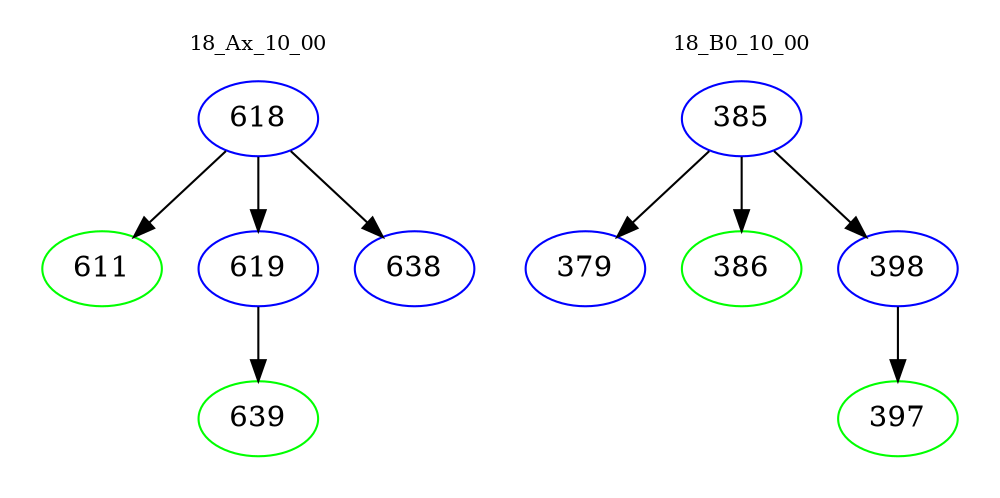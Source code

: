 digraph{
subgraph cluster_0 {
color = white
label = "18_Ax_10_00";
fontsize=10;
T0_618 [label="618", color="blue"]
T0_618 -> T0_611 [color="black"]
T0_611 [label="611", color="green"]
T0_618 -> T0_619 [color="black"]
T0_619 [label="619", color="blue"]
T0_619 -> T0_639 [color="black"]
T0_639 [label="639", color="green"]
T0_618 -> T0_638 [color="black"]
T0_638 [label="638", color="blue"]
}
subgraph cluster_1 {
color = white
label = "18_B0_10_00";
fontsize=10;
T1_385 [label="385", color="blue"]
T1_385 -> T1_379 [color="black"]
T1_379 [label="379", color="blue"]
T1_385 -> T1_386 [color="black"]
T1_386 [label="386", color="green"]
T1_385 -> T1_398 [color="black"]
T1_398 [label="398", color="blue"]
T1_398 -> T1_397 [color="black"]
T1_397 [label="397", color="green"]
}
}
